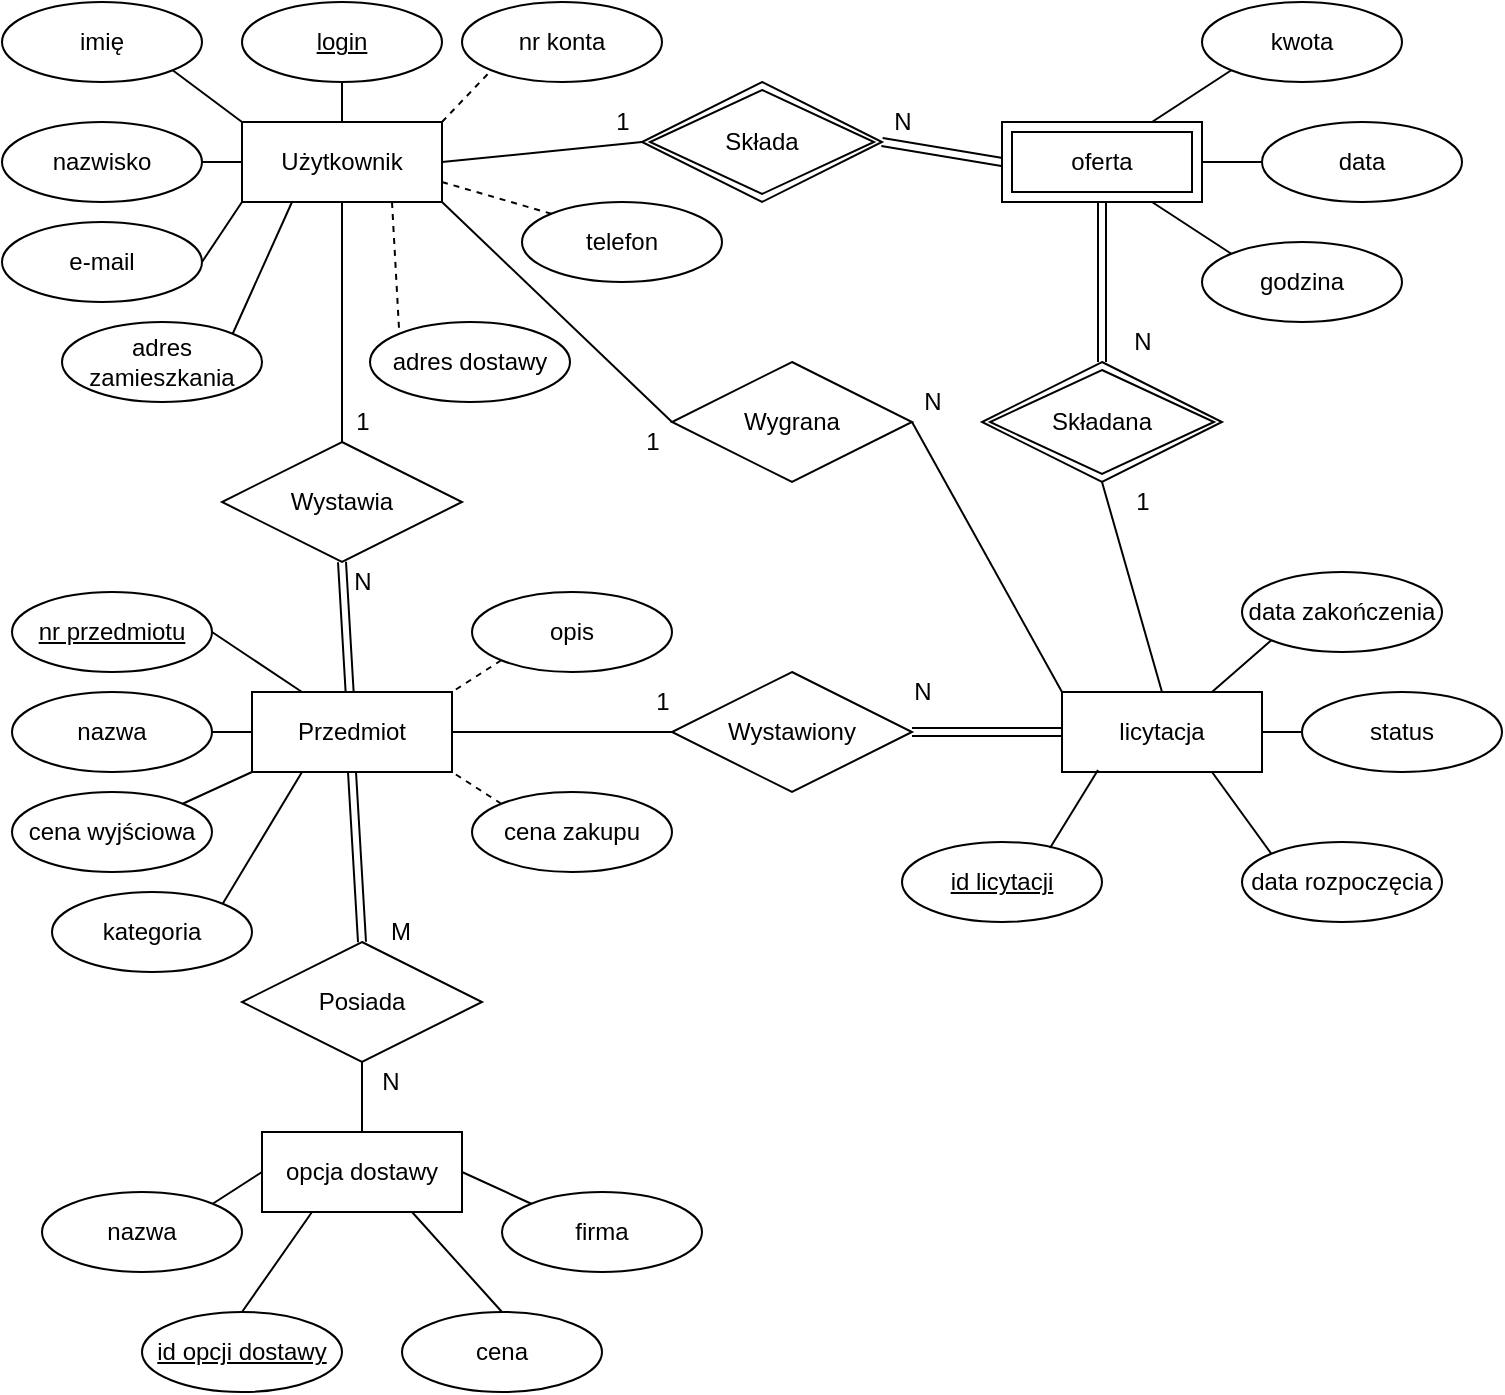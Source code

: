 <mxfile version="14.7.2" type="device"><diagram id="_eCbMiMsFmfwdCqyp_mY" name="Page-1"><mxGraphModel dx="1422" dy="762" grid="1" gridSize="10" guides="1" tooltips="1" connect="1" arrows="1" fold="1" page="1" pageScale="1" pageWidth="827" pageHeight="1169" math="0" shadow="0"><root><mxCell id="0"/><mxCell id="1" parent="0"/><mxCell id="5ssNyML7sUy51_2nKjRv-1" value="Użytkownik" style="whiteSpace=wrap;html=1;align=center;" parent="1" vertex="1"><mxGeometry x="120" y="80" width="100" height="40" as="geometry"/></mxCell><mxCell id="5ssNyML7sUy51_2nKjRv-2" value="login" style="ellipse;whiteSpace=wrap;html=1;align=center;fontStyle=4;" parent="1" vertex="1"><mxGeometry x="120" y="20" width="100" height="40" as="geometry"/></mxCell><mxCell id="5ssNyML7sUy51_2nKjRv-3" value="imię" style="ellipse;whiteSpace=wrap;html=1;align=center;" parent="1" vertex="1"><mxGeometry y="20" width="100" height="40" as="geometry"/></mxCell><mxCell id="5ssNyML7sUy51_2nKjRv-4" value="nazwisko" style="ellipse;whiteSpace=wrap;html=1;align=center;" parent="1" vertex="1"><mxGeometry y="80" width="100" height="40" as="geometry"/></mxCell><mxCell id="5ssNyML7sUy51_2nKjRv-5" value="adres zamieszkania" style="ellipse;whiteSpace=wrap;html=1;align=center;" parent="1" vertex="1"><mxGeometry x="30" y="180" width="100" height="40" as="geometry"/></mxCell><mxCell id="5ssNyML7sUy51_2nKjRv-6" value="e-mail" style="ellipse;whiteSpace=wrap;html=1;align=center;" parent="1" vertex="1"><mxGeometry y="130" width="100" height="40" as="geometry"/></mxCell><mxCell id="5ssNyML7sUy51_2nKjRv-8" value="nr konta" style="ellipse;whiteSpace=wrap;html=1;align=center;" parent="1" vertex="1"><mxGeometry x="230" y="20" width="100" height="40" as="geometry"/></mxCell><mxCell id="5ssNyML7sUy51_2nKjRv-9" value="adres dostawy" style="ellipse;whiteSpace=wrap;html=1;align=center;" parent="1" vertex="1"><mxGeometry x="184" y="180" width="100" height="40" as="geometry"/></mxCell><mxCell id="5ssNyML7sUy51_2nKjRv-10" value="telefon" style="ellipse;whiteSpace=wrap;html=1;align=center;" parent="1" vertex="1"><mxGeometry x="260" y="120" width="100" height="40" as="geometry"/></mxCell><mxCell id="5ssNyML7sUy51_2nKjRv-12" value="Przedmiot" style="whiteSpace=wrap;html=1;align=center;" parent="1" vertex="1"><mxGeometry x="125" y="365" width="100" height="40" as="geometry"/></mxCell><mxCell id="5ssNyML7sUy51_2nKjRv-13" value="nr przedmiotu" style="ellipse;whiteSpace=wrap;html=1;align=center;fontStyle=4;" parent="1" vertex="1"><mxGeometry x="5" y="315" width="100" height="40" as="geometry"/></mxCell><mxCell id="5ssNyML7sUy51_2nKjRv-14" value="nazwa" style="ellipse;whiteSpace=wrap;html=1;align=center;" parent="1" vertex="1"><mxGeometry x="5" y="365" width="100" height="40" as="geometry"/></mxCell><mxCell id="5ssNyML7sUy51_2nKjRv-15" value="kategoria" style="ellipse;whiteSpace=wrap;html=1;align=center;" parent="1" vertex="1"><mxGeometry x="25" y="465" width="100" height="40" as="geometry"/></mxCell><mxCell id="5ssNyML7sUy51_2nKjRv-16" value="cena wyjściowa" style="ellipse;whiteSpace=wrap;html=1;align=center;" parent="1" vertex="1"><mxGeometry x="5" y="415" width="100" height="40" as="geometry"/></mxCell><mxCell id="5ssNyML7sUy51_2nKjRv-18" value="opis" style="ellipse;whiteSpace=wrap;html=1;align=center;" parent="1" vertex="1"><mxGeometry x="235" y="315" width="100" height="40" as="geometry"/></mxCell><mxCell id="5ssNyML7sUy51_2nKjRv-19" value="cena zakupu" style="ellipse;whiteSpace=wrap;html=1;align=center;" parent="1" vertex="1"><mxGeometry x="235" y="415" width="100" height="40" as="geometry"/></mxCell><mxCell id="5ssNyML7sUy51_2nKjRv-21" value="licytacja" style="whiteSpace=wrap;html=1;align=center;" parent="1" vertex="1"><mxGeometry x="530" y="365" width="100" height="40" as="geometry"/></mxCell><mxCell id="5ssNyML7sUy51_2nKjRv-22" value="id licytacji" style="ellipse;whiteSpace=wrap;html=1;align=center;fontStyle=4;" parent="1" vertex="1"><mxGeometry x="450" y="440" width="100" height="40" as="geometry"/></mxCell><mxCell id="5ssNyML7sUy51_2nKjRv-23" value="data rozpoczęcia" style="ellipse;whiteSpace=wrap;html=1;align=center;" parent="1" vertex="1"><mxGeometry x="620" y="440" width="100" height="40" as="geometry"/></mxCell><mxCell id="5ssNyML7sUy51_2nKjRv-24" value="status" style="ellipse;whiteSpace=wrap;html=1;align=center;" parent="1" vertex="1"><mxGeometry x="650" y="365" width="100" height="40" as="geometry"/></mxCell><mxCell id="5ssNyML7sUy51_2nKjRv-25" value="data zakończenia" style="ellipse;whiteSpace=wrap;html=1;align=center;" parent="1" vertex="1"><mxGeometry x="620" y="305" width="100" height="40" as="geometry"/></mxCell><mxCell id="5ssNyML7sUy51_2nKjRv-38" value="data" style="ellipse;whiteSpace=wrap;html=1;align=center;" parent="1" vertex="1"><mxGeometry x="630" y="80" width="100" height="40" as="geometry"/></mxCell><mxCell id="5ssNyML7sUy51_2nKjRv-39" value="kwota" style="ellipse;whiteSpace=wrap;html=1;align=center;" parent="1" vertex="1"><mxGeometry x="600" y="20" width="100" height="40" as="geometry"/></mxCell><mxCell id="5ssNyML7sUy51_2nKjRv-40" value="godzina" style="ellipse;whiteSpace=wrap;html=1;align=center;" parent="1" vertex="1"><mxGeometry x="600" y="140" width="100" height="40" as="geometry"/></mxCell><mxCell id="5ssNyML7sUy51_2nKjRv-43" value="opcja dostawy" style="whiteSpace=wrap;html=1;align=center;" parent="1" vertex="1"><mxGeometry x="130" y="585" width="100" height="40" as="geometry"/></mxCell><mxCell id="5ssNyML7sUy51_2nKjRv-44" value="id opcji dostawy" style="ellipse;whiteSpace=wrap;html=1;align=center;fontStyle=4;" parent="1" vertex="1"><mxGeometry x="70" y="675" width="100" height="40" as="geometry"/></mxCell><mxCell id="5ssNyML7sUy51_2nKjRv-45" value="nazwa" style="ellipse;whiteSpace=wrap;html=1;align=center;" parent="1" vertex="1"><mxGeometry x="20" y="615" width="100" height="40" as="geometry"/></mxCell><mxCell id="5ssNyML7sUy51_2nKjRv-46" value="firma" style="ellipse;whiteSpace=wrap;html=1;align=center;" parent="1" vertex="1"><mxGeometry x="250" y="615" width="100" height="40" as="geometry"/></mxCell><mxCell id="5ssNyML7sUy51_2nKjRv-47" value="cena" style="ellipse;whiteSpace=wrap;html=1;align=center;" parent="1" vertex="1"><mxGeometry x="200" y="675" width="100" height="40" as="geometry"/></mxCell><mxCell id="5ssNyML7sUy51_2nKjRv-50" value="oferta" style="shape=ext;margin=3;double=1;whiteSpace=wrap;html=1;align=center;" parent="1" vertex="1"><mxGeometry x="500" y="80" width="100" height="40" as="geometry"/></mxCell><mxCell id="0iJfuWiRA74vLjlO0nYA-3" value="" style="endArrow=none;html=1;entryX=1;entryY=1;entryDx=0;entryDy=0;exitX=0;exitY=0;exitDx=0;exitDy=0;" edge="1" parent="1" source="5ssNyML7sUy51_2nKjRv-1" target="5ssNyML7sUy51_2nKjRv-3"><mxGeometry width="50" height="50" relative="1" as="geometry"><mxPoint x="140" y="220" as="sourcePoint"/><mxPoint x="190" y="170" as="targetPoint"/></mxGeometry></mxCell><mxCell id="0iJfuWiRA74vLjlO0nYA-4" value="" style="endArrow=none;html=1;entryX=0.5;entryY=1;entryDx=0;entryDy=0;exitX=0.5;exitY=0;exitDx=0;exitDy=0;" edge="1" parent="1" source="5ssNyML7sUy51_2nKjRv-1" target="5ssNyML7sUy51_2nKjRv-2"><mxGeometry width="50" height="50" relative="1" as="geometry"><mxPoint x="150" y="230" as="sourcePoint"/><mxPoint x="200" y="180" as="targetPoint"/></mxGeometry></mxCell><mxCell id="0iJfuWiRA74vLjlO0nYA-5" value="" style="endArrow=none;html=1;entryX=1;entryY=0.5;entryDx=0;entryDy=0;exitX=0;exitY=0.5;exitDx=0;exitDy=0;" edge="1" parent="1" source="5ssNyML7sUy51_2nKjRv-1" target="5ssNyML7sUy51_2nKjRv-4"><mxGeometry width="50" height="50" relative="1" as="geometry"><mxPoint x="160" y="240" as="sourcePoint"/><mxPoint x="210" y="190" as="targetPoint"/></mxGeometry></mxCell><mxCell id="0iJfuWiRA74vLjlO0nYA-6" value="" style="endArrow=none;html=1;entryX=0;entryY=1;entryDx=0;entryDy=0;exitX=1;exitY=0.5;exitDx=0;exitDy=0;" edge="1" parent="1" source="5ssNyML7sUy51_2nKjRv-6" target="5ssNyML7sUy51_2nKjRv-1"><mxGeometry width="50" height="50" relative="1" as="geometry"><mxPoint x="170" y="250" as="sourcePoint"/><mxPoint x="220" y="200" as="targetPoint"/></mxGeometry></mxCell><mxCell id="0iJfuWiRA74vLjlO0nYA-7" value="" style="endArrow=none;html=1;entryX=0.25;entryY=1;entryDx=0;entryDy=0;exitX=1;exitY=0;exitDx=0;exitDy=0;" edge="1" parent="1" source="5ssNyML7sUy51_2nKjRv-5" target="5ssNyML7sUy51_2nKjRv-1"><mxGeometry width="50" height="50" relative="1" as="geometry"><mxPoint x="180" y="260" as="sourcePoint"/><mxPoint x="230" y="210" as="targetPoint"/></mxGeometry></mxCell><mxCell id="0iJfuWiRA74vLjlO0nYA-8" value="" style="endArrow=none;html=1;exitX=1;exitY=0.5;exitDx=0;exitDy=0;entryX=0.25;entryY=0;entryDx=0;entryDy=0;" edge="1" parent="1" source="5ssNyML7sUy51_2nKjRv-13" target="5ssNyML7sUy51_2nKjRv-12"><mxGeometry width="50" height="50" relative="1" as="geometry"><mxPoint x="195" y="315" as="sourcePoint"/><mxPoint x="245" y="265" as="targetPoint"/></mxGeometry></mxCell><mxCell id="0iJfuWiRA74vLjlO0nYA-9" value="" style="endArrow=none;html=1;exitX=1;exitY=0.5;exitDx=0;exitDy=0;entryX=0;entryY=0.5;entryDx=0;entryDy=0;" edge="1" parent="1" source="5ssNyML7sUy51_2nKjRv-14" target="5ssNyML7sUy51_2nKjRv-12"><mxGeometry width="50" height="50" relative="1" as="geometry"><mxPoint x="205" y="325" as="sourcePoint"/><mxPoint x="255" y="275" as="targetPoint"/></mxGeometry></mxCell><mxCell id="0iJfuWiRA74vLjlO0nYA-10" value="" style="endArrow=none;html=1;exitX=1;exitY=0;exitDx=0;exitDy=0;entryX=0;entryY=1;entryDx=0;entryDy=0;" edge="1" parent="1" source="5ssNyML7sUy51_2nKjRv-16" target="5ssNyML7sUy51_2nKjRv-12"><mxGeometry width="50" height="50" relative="1" as="geometry"><mxPoint x="215" y="335" as="sourcePoint"/><mxPoint x="265" y="285" as="targetPoint"/></mxGeometry></mxCell><mxCell id="0iJfuWiRA74vLjlO0nYA-11" value="" style="endArrow=none;html=1;exitX=1;exitY=0;exitDx=0;exitDy=0;entryX=0.25;entryY=1;entryDx=0;entryDy=0;" edge="1" parent="1" source="5ssNyML7sUy51_2nKjRv-15" target="5ssNyML7sUy51_2nKjRv-12"><mxGeometry width="50" height="50" relative="1" as="geometry"><mxPoint x="225" y="345" as="sourcePoint"/><mxPoint x="275" y="295" as="targetPoint"/></mxGeometry></mxCell><mxCell id="0iJfuWiRA74vLjlO0nYA-12" value="" style="endArrow=none;html=1;entryX=0.74;entryY=0.075;entryDx=0;entryDy=0;exitX=0.18;exitY=0.975;exitDx=0;exitDy=0;exitPerimeter=0;entryPerimeter=0;" edge="1" parent="1" source="5ssNyML7sUy51_2nKjRv-21" target="5ssNyML7sUy51_2nKjRv-22"><mxGeometry width="50" height="50" relative="1" as="geometry"><mxPoint x="460" y="475" as="sourcePoint"/><mxPoint x="510" y="425" as="targetPoint"/></mxGeometry></mxCell><mxCell id="0iJfuWiRA74vLjlO0nYA-13" value="" style="endArrow=none;html=1;exitX=0.75;exitY=0;exitDx=0;exitDy=0;entryX=0;entryY=1;entryDx=0;entryDy=0;" edge="1" parent="1" source="5ssNyML7sUy51_2nKjRv-21" target="5ssNyML7sUy51_2nKjRv-25"><mxGeometry width="50" height="50" relative="1" as="geometry"><mxPoint x="470" y="485" as="sourcePoint"/><mxPoint x="650" y="345" as="targetPoint"/></mxGeometry></mxCell><mxCell id="0iJfuWiRA74vLjlO0nYA-14" value="" style="endArrow=none;html=1;entryX=0;entryY=0.5;entryDx=0;entryDy=0;exitX=1;exitY=0.5;exitDx=0;exitDy=0;" edge="1" parent="1" source="5ssNyML7sUy51_2nKjRv-21" target="5ssNyML7sUy51_2nKjRv-24"><mxGeometry width="50" height="50" relative="1" as="geometry"><mxPoint x="480" y="495" as="sourcePoint"/><mxPoint x="530" y="445" as="targetPoint"/></mxGeometry></mxCell><mxCell id="0iJfuWiRA74vLjlO0nYA-15" value="" style="endArrow=none;html=1;entryX=0;entryY=0;entryDx=0;entryDy=0;exitX=0.75;exitY=1;exitDx=0;exitDy=0;" edge="1" parent="1" source="5ssNyML7sUy51_2nKjRv-21" target="5ssNyML7sUy51_2nKjRv-23"><mxGeometry width="50" height="50" relative="1" as="geometry"><mxPoint x="490" y="505" as="sourcePoint"/><mxPoint x="540" y="455" as="targetPoint"/></mxGeometry></mxCell><mxCell id="0iJfuWiRA74vLjlO0nYA-17" value="" style="endArrow=none;html=1;exitX=1;exitY=0.5;exitDx=0;exitDy=0;entryX=0;entryY=0;entryDx=0;entryDy=0;" edge="1" parent="1" source="5ssNyML7sUy51_2nKjRv-43" target="5ssNyML7sUy51_2nKjRv-46"><mxGeometry width="50" height="50" relative="1" as="geometry"><mxPoint x="360" y="335" as="sourcePoint"/><mxPoint x="410" y="285" as="targetPoint"/></mxGeometry></mxCell><mxCell id="0iJfuWiRA74vLjlO0nYA-18" value="" style="endArrow=none;html=1;exitX=0.5;exitY=0;exitDx=0;exitDy=0;entryX=0.75;entryY=1;entryDx=0;entryDy=0;" edge="1" parent="1" source="5ssNyML7sUy51_2nKjRv-47" target="5ssNyML7sUy51_2nKjRv-43"><mxGeometry width="50" height="50" relative="1" as="geometry"><mxPoint x="370" y="345" as="sourcePoint"/><mxPoint x="420" y="295" as="targetPoint"/></mxGeometry></mxCell><mxCell id="0iJfuWiRA74vLjlO0nYA-19" value="" style="endArrow=none;html=1;exitX=1;exitY=0;exitDx=0;exitDy=0;entryX=0;entryY=0.5;entryDx=0;entryDy=0;" edge="1" parent="1" source="5ssNyML7sUy51_2nKjRv-45" target="5ssNyML7sUy51_2nKjRv-43"><mxGeometry width="50" height="50" relative="1" as="geometry"><mxPoint x="380" y="355" as="sourcePoint"/><mxPoint x="430" y="305" as="targetPoint"/></mxGeometry></mxCell><mxCell id="0iJfuWiRA74vLjlO0nYA-20" value="" style="endArrow=none;html=1;exitX=0.5;exitY=0;exitDx=0;exitDy=0;entryX=0.25;entryY=1;entryDx=0;entryDy=0;" edge="1" parent="1" source="5ssNyML7sUy51_2nKjRv-44" target="5ssNyML7sUy51_2nKjRv-43"><mxGeometry width="50" height="50" relative="1" as="geometry"><mxPoint x="390" y="365" as="sourcePoint"/><mxPoint x="440" y="315" as="targetPoint"/></mxGeometry></mxCell><mxCell id="0iJfuWiRA74vLjlO0nYA-21" value="" style="endArrow=none;html=1;entryX=0;entryY=1;entryDx=0;entryDy=0;exitX=0.75;exitY=0;exitDx=0;exitDy=0;" edge="1" parent="1" source="5ssNyML7sUy51_2nKjRv-50" target="5ssNyML7sUy51_2nKjRv-39"><mxGeometry width="50" height="50" relative="1" as="geometry"><mxPoint x="550" y="40" as="sourcePoint"/><mxPoint x="600" y="-10" as="targetPoint"/></mxGeometry></mxCell><mxCell id="0iJfuWiRA74vLjlO0nYA-22" value="" style="endArrow=none;html=1;entryX=0;entryY=0.5;entryDx=0;entryDy=0;exitX=1;exitY=0.5;exitDx=0;exitDy=0;" edge="1" parent="1" source="5ssNyML7sUy51_2nKjRv-50" target="5ssNyML7sUy51_2nKjRv-38"><mxGeometry width="50" height="50" relative="1" as="geometry"><mxPoint x="560" y="50" as="sourcePoint"/><mxPoint x="610" as="targetPoint"/></mxGeometry></mxCell><mxCell id="0iJfuWiRA74vLjlO0nYA-23" value="" style="endArrow=none;html=1;entryX=0;entryY=0;entryDx=0;entryDy=0;exitX=0.75;exitY=1;exitDx=0;exitDy=0;" edge="1" parent="1" source="5ssNyML7sUy51_2nKjRv-50" target="5ssNyML7sUy51_2nKjRv-40"><mxGeometry width="50" height="50" relative="1" as="geometry"><mxPoint x="570" y="60" as="sourcePoint"/><mxPoint x="620" y="10" as="targetPoint"/></mxGeometry></mxCell><mxCell id="0iJfuWiRA74vLjlO0nYA-25" value="" style="endArrow=none;dashed=1;html=1;entryX=0;entryY=0;entryDx=0;entryDy=0;exitX=0.75;exitY=1;exitDx=0;exitDy=0;" edge="1" parent="1" source="5ssNyML7sUy51_2nKjRv-1" target="5ssNyML7sUy51_2nKjRv-9"><mxGeometry width="50" height="50" relative="1" as="geometry"><mxPoint x="180" y="140" as="sourcePoint"/><mxPoint x="390" y="210" as="targetPoint"/></mxGeometry></mxCell><mxCell id="0iJfuWiRA74vLjlO0nYA-26" value="" style="endArrow=none;dashed=1;html=1;exitX=1;exitY=0.75;exitDx=0;exitDy=0;entryX=0;entryY=0;entryDx=0;entryDy=0;" edge="1" parent="1" source="5ssNyML7sUy51_2nKjRv-1" target="5ssNyML7sUy51_2nKjRv-10"><mxGeometry width="50" height="50" relative="1" as="geometry"><mxPoint x="350" y="270" as="sourcePoint"/><mxPoint x="250" y="130" as="targetPoint"/></mxGeometry></mxCell><mxCell id="0iJfuWiRA74vLjlO0nYA-27" value="" style="endArrow=none;dashed=1;html=1;entryX=0;entryY=1;entryDx=0;entryDy=0;exitX=1;exitY=0;exitDx=0;exitDy=0;" edge="1" parent="1" source="5ssNyML7sUy51_2nKjRv-1" target="5ssNyML7sUy51_2nKjRv-8"><mxGeometry width="50" height="50" relative="1" as="geometry"><mxPoint x="360" y="280" as="sourcePoint"/><mxPoint x="410" y="230" as="targetPoint"/></mxGeometry></mxCell><mxCell id="0iJfuWiRA74vLjlO0nYA-28" value="" style="endArrow=none;dashed=1;html=1;exitX=0;exitY=1;exitDx=0;exitDy=0;entryX=1;entryY=0;entryDx=0;entryDy=0;" edge="1" parent="1" source="5ssNyML7sUy51_2nKjRv-18" target="5ssNyML7sUy51_2nKjRv-12"><mxGeometry width="50" height="50" relative="1" as="geometry"><mxPoint x="375" y="335" as="sourcePoint"/><mxPoint x="425" y="285" as="targetPoint"/></mxGeometry></mxCell><mxCell id="0iJfuWiRA74vLjlO0nYA-29" value="" style="endArrow=none;dashed=1;html=1;exitX=0;exitY=0;exitDx=0;exitDy=0;entryX=1;entryY=1;entryDx=0;entryDy=0;" edge="1" parent="1" source="5ssNyML7sUy51_2nKjRv-19" target="5ssNyML7sUy51_2nKjRv-12"><mxGeometry width="50" height="50" relative="1" as="geometry"><mxPoint x="385" y="345" as="sourcePoint"/><mxPoint x="435" y="295" as="targetPoint"/></mxGeometry></mxCell><mxCell id="0iJfuWiRA74vLjlO0nYA-30" value="Wystawia" style="shape=rhombus;perimeter=rhombusPerimeter;whiteSpace=wrap;html=1;align=center;" vertex="1" parent="1"><mxGeometry x="110" y="240" width="120" height="60" as="geometry"/></mxCell><mxCell id="0iJfuWiRA74vLjlO0nYA-31" value="Posiada" style="shape=rhombus;perimeter=rhombusPerimeter;whiteSpace=wrap;html=1;align=center;" vertex="1" parent="1"><mxGeometry x="120" y="490" width="120" height="60" as="geometry"/></mxCell><mxCell id="0iJfuWiRA74vLjlO0nYA-32" value="Wystawiony" style="shape=rhombus;perimeter=rhombusPerimeter;whiteSpace=wrap;html=1;align=center;" vertex="1" parent="1"><mxGeometry x="335" y="355" width="120" height="60" as="geometry"/></mxCell><mxCell id="0iJfuWiRA74vLjlO0nYA-35" value="Wygrana" style="shape=rhombus;perimeter=rhombusPerimeter;whiteSpace=wrap;html=1;align=center;" vertex="1" parent="1"><mxGeometry x="335" y="200" width="120" height="60" as="geometry"/></mxCell><mxCell id="0iJfuWiRA74vLjlO0nYA-36" value="Składa" style="shape=rhombus;double=1;perimeter=rhombusPerimeter;whiteSpace=wrap;html=1;align=center;" vertex="1" parent="1"><mxGeometry x="320" y="60" width="120" height="60" as="geometry"/></mxCell><mxCell id="0iJfuWiRA74vLjlO0nYA-40" value="" style="endArrow=none;html=1;exitX=1;exitY=0.5;exitDx=0;exitDy=0;entryX=0;entryY=0.5;entryDx=0;entryDy=0;" edge="1" parent="1" source="5ssNyML7sUy51_2nKjRv-1" target="0iJfuWiRA74vLjlO0nYA-36"><mxGeometry width="50" height="50" relative="1" as="geometry"><mxPoint x="220" y="140" as="sourcePoint"/><mxPoint x="270" y="90" as="targetPoint"/></mxGeometry></mxCell><mxCell id="0iJfuWiRA74vLjlO0nYA-42" value="1" style="text;html=1;align=center;verticalAlign=middle;resizable=0;points=[];autosize=1;strokeColor=none;" vertex="1" parent="1"><mxGeometry x="300" y="70" width="20" height="20" as="geometry"/></mxCell><mxCell id="0iJfuWiRA74vLjlO0nYA-43" value="N" style="text;html=1;align=center;verticalAlign=middle;resizable=0;points=[];autosize=1;strokeColor=none;" vertex="1" parent="1"><mxGeometry x="440" y="70" width="20" height="20" as="geometry"/></mxCell><mxCell id="0iJfuWiRA74vLjlO0nYA-44" value="" style="shape=link;html=1;entryX=0;entryY=0.5;entryDx=0;entryDy=0;exitX=1;exitY=0.5;exitDx=0;exitDy=0;" edge="1" parent="1" source="0iJfuWiRA74vLjlO0nYA-36" target="5ssNyML7sUy51_2nKjRv-50"><mxGeometry width="100" relative="1" as="geometry"><mxPoint x="390" y="160" as="sourcePoint"/><mxPoint x="490" y="160" as="targetPoint"/></mxGeometry></mxCell><mxCell id="0iJfuWiRA74vLjlO0nYA-47" value="" style="endArrow=none;html=1;exitX=1;exitY=1;exitDx=0;exitDy=0;entryX=0;entryY=0.5;entryDx=0;entryDy=0;" edge="1" parent="1" source="5ssNyML7sUy51_2nKjRv-1" target="0iJfuWiRA74vLjlO0nYA-35"><mxGeometry width="50" height="50" relative="1" as="geometry"><mxPoint x="270" y="290" as="sourcePoint"/><mxPoint x="320" y="240" as="targetPoint"/></mxGeometry></mxCell><mxCell id="0iJfuWiRA74vLjlO0nYA-48" value="" style="endArrow=none;html=1;entryX=1;entryY=0.5;entryDx=0;entryDy=0;exitX=0;exitY=0;exitDx=0;exitDy=0;" edge="1" parent="1" source="5ssNyML7sUy51_2nKjRv-21" target="0iJfuWiRA74vLjlO0nYA-35"><mxGeometry width="50" height="50" relative="1" as="geometry"><mxPoint x="440" y="410" as="sourcePoint"/><mxPoint x="490" y="360" as="targetPoint"/></mxGeometry></mxCell><mxCell id="0iJfuWiRA74vLjlO0nYA-49" value="" style="endArrow=none;html=1;entryX=0.5;entryY=1;entryDx=0;entryDy=0;exitX=0.5;exitY=0;exitDx=0;exitDy=0;" edge="1" parent="1" source="0iJfuWiRA74vLjlO0nYA-30" target="5ssNyML7sUy51_2nKjRv-1"><mxGeometry width="50" height="50" relative="1" as="geometry"><mxPoint x="140" y="210" as="sourcePoint"/><mxPoint x="190" y="160" as="targetPoint"/></mxGeometry></mxCell><mxCell id="0iJfuWiRA74vLjlO0nYA-50" value="" style="shape=link;html=1;exitX=0.5;exitY=1;exitDx=0;exitDy=0;" edge="1" parent="1" source="0iJfuWiRA74vLjlO0nYA-30" target="5ssNyML7sUy51_2nKjRv-12"><mxGeometry width="100" relative="1" as="geometry"><mxPoint x="175" y="320" as="sourcePoint"/><mxPoint x="235" y="330" as="targetPoint"/></mxGeometry></mxCell><mxCell id="0iJfuWiRA74vLjlO0nYA-51" value="" style="shape=link;html=1;exitX=0.5;exitY=1;exitDx=0;exitDy=0;entryX=0.5;entryY=0;entryDx=0;entryDy=0;" edge="1" parent="1" source="5ssNyML7sUy51_2nKjRv-12" target="0iJfuWiRA74vLjlO0nYA-31"><mxGeometry width="100" relative="1" as="geometry"><mxPoint x="184" y="415" as="sourcePoint"/><mxPoint x="187.824" y="480" as="targetPoint"/></mxGeometry></mxCell><mxCell id="0iJfuWiRA74vLjlO0nYA-53" value="" style="endArrow=none;html=1;exitX=0.5;exitY=0;exitDx=0;exitDy=0;entryX=0.5;entryY=1;entryDx=0;entryDy=0;" edge="1" parent="1" source="5ssNyML7sUy51_2nKjRv-43" target="0iJfuWiRA74vLjlO0nYA-31"><mxGeometry width="50" height="50" relative="1" as="geometry"><mxPoint x="290" y="590" as="sourcePoint"/><mxPoint x="340" y="540" as="targetPoint"/></mxGeometry></mxCell><mxCell id="0iJfuWiRA74vLjlO0nYA-54" value="" style="endArrow=none;html=1;entryX=0.5;entryY=1;entryDx=0;entryDy=0;exitX=0.5;exitY=0;exitDx=0;exitDy=0;" edge="1" parent="1" source="5ssNyML7sUy51_2nKjRv-21" target="0iJfuWiRA74vLjlO0nYA-70"><mxGeometry width="50" height="50" relative="1" as="geometry"><mxPoint x="570" y="330" as="sourcePoint"/><mxPoint x="550" y="260" as="targetPoint"/></mxGeometry></mxCell><mxCell id="0iJfuWiRA74vLjlO0nYA-57" value="" style="endArrow=none;html=1;entryX=1;entryY=0.5;entryDx=0;entryDy=0;exitX=0;exitY=0.5;exitDx=0;exitDy=0;" edge="1" parent="1" source="0iJfuWiRA74vLjlO0nYA-32" target="5ssNyML7sUy51_2nKjRv-12"><mxGeometry width="50" height="50" relative="1" as="geometry"><mxPoint x="470" y="370" as="sourcePoint"/><mxPoint x="480" y="330" as="targetPoint"/></mxGeometry></mxCell><mxCell id="0iJfuWiRA74vLjlO0nYA-58" value="" style="shape=link;html=1;exitX=1;exitY=0.5;exitDx=0;exitDy=0;entryX=0;entryY=0.5;entryDx=0;entryDy=0;" edge="1" parent="1" source="0iJfuWiRA74vLjlO0nYA-32" target="5ssNyML7sUy51_2nKjRv-21"><mxGeometry width="100" relative="1" as="geometry"><mxPoint x="350" y="330" as="sourcePoint"/><mxPoint x="450" y="330" as="targetPoint"/></mxGeometry></mxCell><mxCell id="0iJfuWiRA74vLjlO0nYA-59" value="1" style="text;html=1;align=center;verticalAlign=middle;resizable=0;points=[];autosize=1;strokeColor=none;" vertex="1" parent="1"><mxGeometry x="170" y="220" width="20" height="20" as="geometry"/></mxCell><mxCell id="0iJfuWiRA74vLjlO0nYA-60" value="N" style="text;html=1;align=center;verticalAlign=middle;resizable=0;points=[];autosize=1;strokeColor=none;" vertex="1" parent="1"><mxGeometry x="170" y="300" width="20" height="20" as="geometry"/></mxCell><mxCell id="0iJfuWiRA74vLjlO0nYA-61" value="N" style="text;html=1;align=center;verticalAlign=middle;resizable=0;points=[];autosize=1;strokeColor=none;" vertex="1" parent="1"><mxGeometry x="450" y="355" width="20" height="20" as="geometry"/></mxCell><mxCell id="0iJfuWiRA74vLjlO0nYA-62" value="1" style="text;html=1;align=center;verticalAlign=middle;resizable=0;points=[];autosize=1;strokeColor=none;" vertex="1" parent="1"><mxGeometry x="320" y="360" width="20" height="20" as="geometry"/></mxCell><mxCell id="0iJfuWiRA74vLjlO0nYA-63" value="1" style="text;html=1;align=center;verticalAlign=middle;resizable=0;points=[];autosize=1;strokeColor=none;" vertex="1" parent="1"><mxGeometry x="315" y="230" width="20" height="20" as="geometry"/></mxCell><mxCell id="0iJfuWiRA74vLjlO0nYA-64" value="N" style="text;html=1;align=center;verticalAlign=middle;resizable=0;points=[];autosize=1;strokeColor=none;" vertex="1" parent="1"><mxGeometry x="455" y="210" width="20" height="20" as="geometry"/></mxCell><mxCell id="0iJfuWiRA74vLjlO0nYA-66" value="M" style="text;html=1;align=center;verticalAlign=middle;resizable=0;points=[];autosize=1;strokeColor=none;" vertex="1" parent="1"><mxGeometry x="184" y="475" width="30" height="20" as="geometry"/></mxCell><mxCell id="0iJfuWiRA74vLjlO0nYA-67" value="N" style="text;html=1;align=center;verticalAlign=middle;resizable=0;points=[];autosize=1;strokeColor=none;" vertex="1" parent="1"><mxGeometry x="184" y="550" width="20" height="20" as="geometry"/></mxCell><mxCell id="0iJfuWiRA74vLjlO0nYA-68" value="1" style="text;html=1;align=center;verticalAlign=middle;resizable=0;points=[];autosize=1;strokeColor=none;" vertex="1" parent="1"><mxGeometry x="560" y="260" width="20" height="20" as="geometry"/></mxCell><mxCell id="0iJfuWiRA74vLjlO0nYA-69" value="N" style="text;html=1;align=center;verticalAlign=middle;resizable=0;points=[];autosize=1;strokeColor=none;" vertex="1" parent="1"><mxGeometry x="560" y="180" width="20" height="20" as="geometry"/></mxCell><mxCell id="0iJfuWiRA74vLjlO0nYA-70" value="Składana" style="shape=rhombus;double=1;perimeter=rhombusPerimeter;whiteSpace=wrap;html=1;align=center;" vertex="1" parent="1"><mxGeometry x="490" y="200" width="120" height="60" as="geometry"/></mxCell><mxCell id="0iJfuWiRA74vLjlO0nYA-72" value="" style="shape=link;html=1;entryX=0.5;entryY=1;entryDx=0;entryDy=0;exitX=0.5;exitY=0;exitDx=0;exitDy=0;" edge="1" parent="1" source="0iJfuWiRA74vLjlO0nYA-70" target="5ssNyML7sUy51_2nKjRv-50"><mxGeometry width="100" relative="1" as="geometry"><mxPoint x="470" y="170" as="sourcePoint"/><mxPoint x="570" y="170" as="targetPoint"/></mxGeometry></mxCell></root></mxGraphModel></diagram></mxfile>